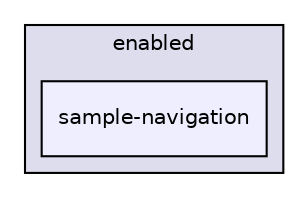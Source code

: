 digraph "modules/enabled/sample-navigation" {
  compound=true
  node [ fontsize="10", fontname="Helvetica"];
  edge [ labelfontsize="10", labelfontname="Helvetica"];
  subgraph clusterdir_378ef3c682277ef2d15fb43e7be64692 {
    graph [ bgcolor="#ddddee", pencolor="black", label="enabled" fontname="Helvetica", fontsize="10", URL="dir_378ef3c682277ef2d15fb43e7be64692.html"]
  dir_278f15d97eb5c97b45c4baad1eef0bd2 [shape=box, label="sample-navigation", style="filled", fillcolor="#eeeeff", pencolor="black", URL="dir_278f15d97eb5c97b45c4baad1eef0bd2.html"];
  }
}
